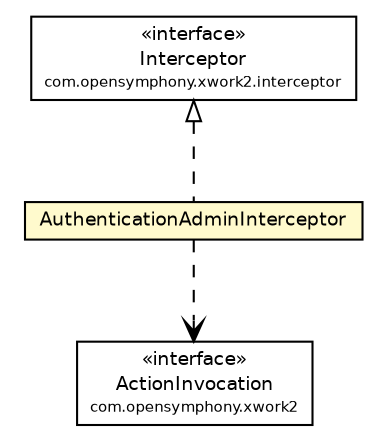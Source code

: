 #!/usr/local/bin/dot
#
# Class diagram 
# Generated by UmlGraph version 4.6 (http://www.spinellis.gr/sw/umlgraph)
#

digraph G {
	edge [fontname="Helvetica",fontsize=10,labelfontname="Helvetica",labelfontsize=10];
	node [fontname="Helvetica",fontsize=10,shape=plaintext];
	// net.chrissearle.flickrvote.web.interceptors.AuthenticationAdminInterceptor
	c2307 [label=<<table border="0" cellborder="1" cellspacing="0" cellpadding="2" port="p" bgcolor="lemonChiffon" href="./AuthenticationAdminInterceptor.html">
		<tr><td><table border="0" cellspacing="0" cellpadding="1">
			<tr><td> AuthenticationAdminInterceptor </td></tr>
		</table></td></tr>
		</table>>, fontname="Helvetica", fontcolor="black", fontsize=9.0];
	//net.chrissearle.flickrvote.web.interceptors.AuthenticationAdminInterceptor implements com.opensymphony.xwork2.interceptor.Interceptor
	c2324:p -> c2307:p [dir=back,arrowtail=empty,style=dashed];
	// net.chrissearle.flickrvote.web.interceptors.AuthenticationAdminInterceptor DEPEND com.opensymphony.xwork2.ActionInvocation
	c2307:p -> c2325:p [taillabel="", label="", headlabel="", fontname="Helvetica", fontcolor="black", fontsize=10.0, color="black", arrowhead=open, style=dashed];
	// com.opensymphony.xwork2.ActionInvocation
	c2325 [label=<<table border="0" cellborder="1" cellspacing="0" cellpadding="2" port="p">
		<tr><td><table border="0" cellspacing="0" cellpadding="1">
			<tr><td> &laquo;interface&raquo; </td></tr>
			<tr><td> ActionInvocation </td></tr>
			<tr><td><font point-size="7.0"> com.opensymphony.xwork2 </font></td></tr>
		</table></td></tr>
		</table>>, fontname="Helvetica", fontcolor="black", fontsize=9.0];
	// com.opensymphony.xwork2.interceptor.Interceptor
	c2324 [label=<<table border="0" cellborder="1" cellspacing="0" cellpadding="2" port="p">
		<tr><td><table border="0" cellspacing="0" cellpadding="1">
			<tr><td> &laquo;interface&raquo; </td></tr>
			<tr><td> Interceptor </td></tr>
			<tr><td><font point-size="7.0"> com.opensymphony.xwork2.interceptor </font></td></tr>
		</table></td></tr>
		</table>>, fontname="Helvetica", fontcolor="black", fontsize=9.0];
}

